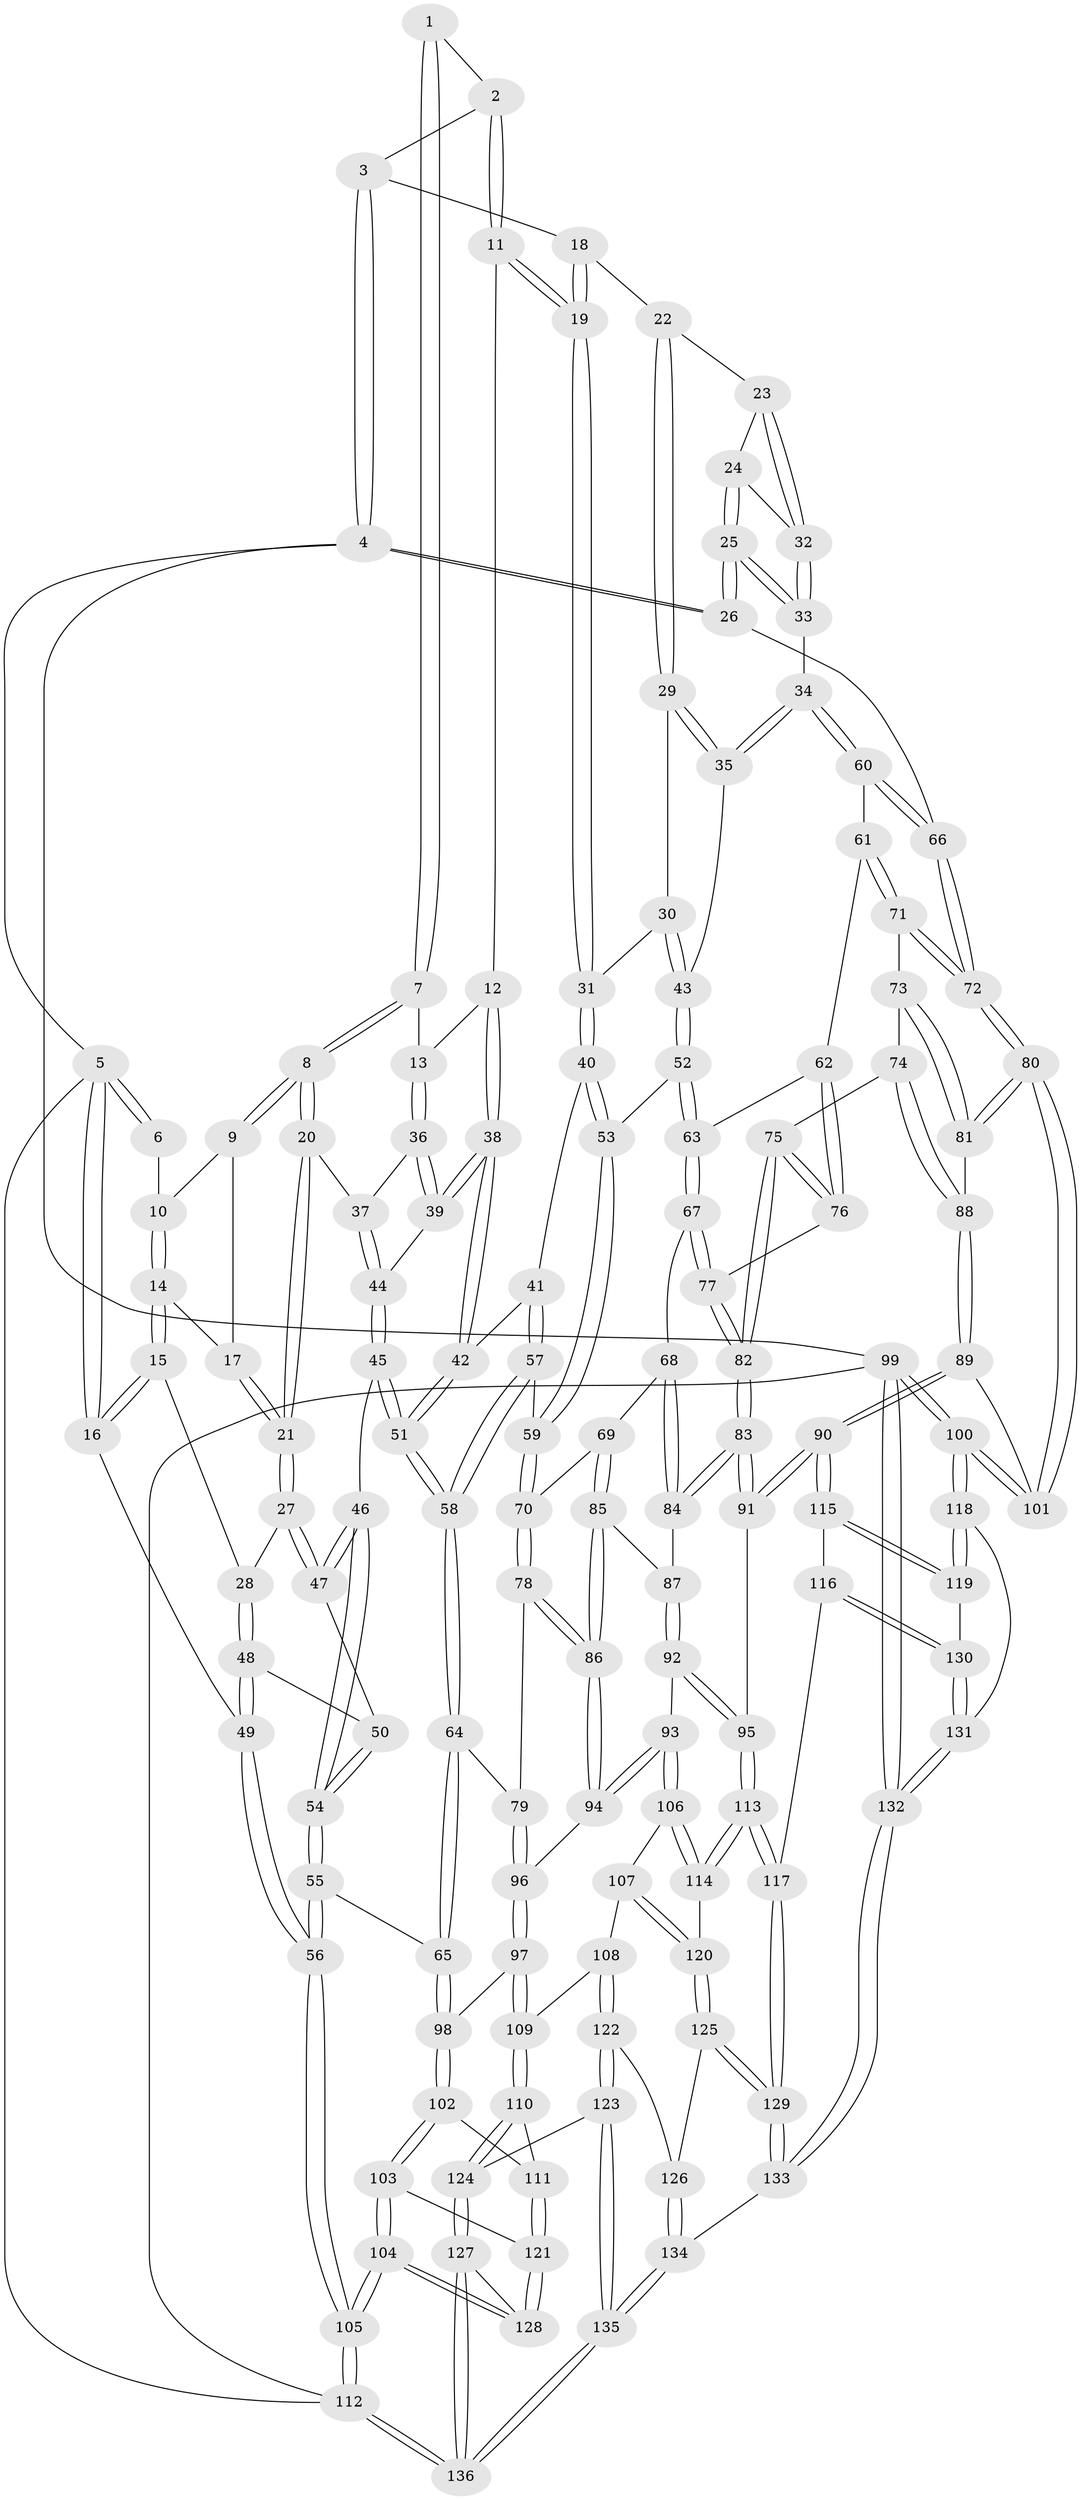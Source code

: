 // Generated by graph-tools (version 1.1) at 2025/38/03/09/25 02:38:44]
// undirected, 136 vertices, 337 edges
graph export_dot {
graph [start="1"]
  node [color=gray90,style=filled];
  1 [pos="+0.29023814944148885+0"];
  2 [pos="+0.4973378924637847+0"];
  3 [pos="+0.7460625777557226+0"];
  4 [pos="+1+0"];
  5 [pos="+0+0"];
  6 [pos="+0.13122350596633603+0"];
  7 [pos="+0.3108165279322746+0.056266024006859976"];
  8 [pos="+0.27109899415336886+0.08773436194100222"];
  9 [pos="+0.2094509922003504+0.05356841364705187"];
  10 [pos="+0.14081749821967174+0"];
  11 [pos="+0.46905939497211446+0.05664648618074426"];
  12 [pos="+0.39678211345361997+0.0845752171152323"];
  13 [pos="+0.343675654438614+0.07708677510764009"];
  14 [pos="+0.11740672994855239+0.06387492299453804"];
  15 [pos="+0.08638305620846262+0.13356759464285134"];
  16 [pos="+0+0.09995209238871053"];
  17 [pos="+0.1881537942316646+0.07728211029117084"];
  18 [pos="+0.7529500526443819+0"];
  19 [pos="+0.526471782390999+0.14336880934159757"];
  20 [pos="+0.24536066723922056+0.14996768377230774"];
  21 [pos="+0.19620694925543333+0.15999458424526583"];
  22 [pos="+0.7589815646621503+0"];
  23 [pos="+0.8699232116776604+0.009420236237166875"];
  24 [pos="+1+0.07151081804107925"];
  25 [pos="+1+0.14498545658882178"];
  26 [pos="+1+0.1464505362831894"];
  27 [pos="+0.19357553626474125+0.16140061741762668"];
  28 [pos="+0.08923956295736171+0.13630873096652052"];
  29 [pos="+0.7382744284647982+0.05655429898037055"];
  30 [pos="+0.6135410030728444+0.1445559903400713"];
  31 [pos="+0.5370170370142155+0.17855584392695106"];
  32 [pos="+0.9013764111363295+0.09914254318376628"];
  33 [pos="+0.9141617231718728+0.1815423187944519"];
  34 [pos="+0.8350362197657151+0.239238852054771"];
  35 [pos="+0.7909218150592222+0.22529592536854337"];
  36 [pos="+0.3391230650084047+0.1345454977789033"];
  37 [pos="+0.2549302142305932+0.15811952234107343"];
  38 [pos="+0.3891113586031772+0.20643393877981583"];
  39 [pos="+0.3625063056931945+0.20032577112085123"];
  40 [pos="+0.5297366432354014+0.21272683063937212"];
  41 [pos="+0.45449214580847097+0.2391008307819441"];
  42 [pos="+0.41788437096394787+0.22697545067598998"];
  43 [pos="+0.7609430072684771+0.24235377506101854"];
  44 [pos="+0.2988509823236311+0.20966726203152802"];
  45 [pos="+0.267515103424437+0.2880660647442539"];
  46 [pos="+0.24211824642644786+0.2855570771646356"];
  47 [pos="+0.19052052183561383+0.19464593484623718"];
  48 [pos="+0.09279495939778583+0.1956294200681591"];
  49 [pos="+0+0.4811878852614795"];
  50 [pos="+0.1360526936118996+0.2683351535646281"];
  51 [pos="+0.29710349854959883+0.3253630499643412"];
  52 [pos="+0.6371965272039596+0.3311471946745101"];
  53 [pos="+0.6355499165872931+0.33023648946069856"];
  54 [pos="+0.13404936606637788+0.3243488057842616"];
  55 [pos="+0.01348597573147237+0.4875218364656746"];
  56 [pos="+0+0.49052147415467023"];
  57 [pos="+0.408243526738859+0.394025660039892"];
  58 [pos="+0.32551134801701087+0.41177791755284376"];
  59 [pos="+0.43870038374192843+0.4098408696087679"];
  60 [pos="+0.852002870625417+0.2709215957557818"];
  61 [pos="+0.8584317646837869+0.3894745639165086"];
  62 [pos="+0.8066777041937246+0.41733411389931824"];
  63 [pos="+0.6424077646126165+0.3506315830295134"];
  64 [pos="+0.2684628222081935+0.4837737145085383"];
  65 [pos="+0.09867134782560931+0.5165191994893505"];
  66 [pos="+1+0.387653825134079"];
  67 [pos="+0.6338965457855843+0.4619527940956524"];
  68 [pos="+0.582577980682387+0.4965446868559546"];
  69 [pos="+0.5406878489425642+0.5112430224120786"];
  70 [pos="+0.48016265465992175+0.47829122151892645"];
  71 [pos="+0.9056080049050406+0.4244127287576209"];
  72 [pos="+1+0.39825605846899"];
  73 [pos="+0.8889728487851037+0.5113675728430425"];
  74 [pos="+0.867723170381585+0.5542267211605355"];
  75 [pos="+0.8277019886055207+0.550691800184276"];
  76 [pos="+0.7930270702737661+0.4578152428615261"];
  77 [pos="+0.677420120981112+0.4997502488108138"];
  78 [pos="+0.38769823658971336+0.5673529474998203"];
  79 [pos="+0.34851885004080685+0.5647135079035415"];
  80 [pos="+1+0.5025609195348453"];
  81 [pos="+1+0.5047975883749782"];
  82 [pos="+0.7293729325573837+0.597850873571909"];
  83 [pos="+0.7104854608508979+0.6671698086132678"];
  84 [pos="+0.6119806608956958+0.5996037043919751"];
  85 [pos="+0.5194200947681333+0.5771030654833952"];
  86 [pos="+0.47300184191823935+0.6214014766219226"];
  87 [pos="+0.5656746144112378+0.6123697524832992"];
  88 [pos="+0.8733045683039307+0.5607425154308713"];
  89 [pos="+0.9189512051529828+0.6545212640477039"];
  90 [pos="+0.8642518379740436+0.7644999438328666"];
  91 [pos="+0.7103041502324414+0.6760983787458131"];
  92 [pos="+0.590748788262136+0.7051415858998631"];
  93 [pos="+0.5045788202523831+0.7202047558149363"];
  94 [pos="+0.4737420417225229+0.6448959757141489"];
  95 [pos="+0.6591212581691691+0.7148225825402522"];
  96 [pos="+0.33207472646941283+0.6911461812788446"];
  97 [pos="+0.32710491017183213+0.7017850935500682"];
  98 [pos="+0.16515109201318295+0.6367116152295673"];
  99 [pos="+1+1"];
  100 [pos="+1+1"];
  101 [pos="+1+0.5736383759430809"];
  102 [pos="+0.16902457674183535+0.7728380368629708"];
  103 [pos="+0.13259915074957995+0.8167834585712995"];
  104 [pos="+0+0.8690696434383673"];
  105 [pos="+0+0.873544839264663"];
  106 [pos="+0.49374529092489067+0.7382310891389774"];
  107 [pos="+0.4822669471547396+0.7481506637050827"];
  108 [pos="+0.4238108336454843+0.7750739143176906"];
  109 [pos="+0.33458474245875613+0.7427246684531166"];
  110 [pos="+0.29843171464778057+0.7827417982728615"];
  111 [pos="+0.2724974211053452+0.7835532111230084"];
  112 [pos="+0+1"];
  113 [pos="+0.6461610182319025+0.8317129010491908"];
  114 [pos="+0.5655888795721244+0.819265763128058"];
  115 [pos="+0.8648514519139637+0.7662759752083487"];
  116 [pos="+0.7644272565095142+0.8855797268584942"];
  117 [pos="+0.6499638364003474+0.8436321423659111"];
  118 [pos="+1+0.9277023508123949"];
  119 [pos="+0.9905574935624109+0.8572859768810266"];
  120 [pos="+0.5174814933110324+0.864635543641864"];
  121 [pos="+0.19524287447221125+0.9040502709180653"];
  122 [pos="+0.42352669406086113+0.9084050525280404"];
  123 [pos="+0.40569951060812137+0.9206220137885157"];
  124 [pos="+0.3046341452446118+0.8515335520958787"];
  125 [pos="+0.5060845056028639+0.9106964898365483"];
  126 [pos="+0.4512380983196649+0.9107653862146974"];
  127 [pos="+0.21649401567183982+0.9413533665983127"];
  128 [pos="+0.2096627485785527+0.9305045206772056"];
  129 [pos="+0.5832230036705197+0.9564264257660348"];
  130 [pos="+0.7726410944299141+0.9538281683417044"];
  131 [pos="+0.7727186870193583+0.9686651133739733"];
  132 [pos="+0.6904983035691+1"];
  133 [pos="+0.6576346807082291+1"];
  134 [pos="+0.5519054306801979+1"];
  135 [pos="+0.24872915319508002+1"];
  136 [pos="+0.23517659498272905+1"];
  1 -- 2;
  1 -- 7;
  1 -- 7;
  2 -- 3;
  2 -- 11;
  2 -- 11;
  3 -- 4;
  3 -- 4;
  3 -- 18;
  4 -- 5;
  4 -- 26;
  4 -- 26;
  4 -- 99;
  5 -- 6;
  5 -- 6;
  5 -- 16;
  5 -- 16;
  5 -- 112;
  6 -- 10;
  7 -- 8;
  7 -- 8;
  7 -- 13;
  8 -- 9;
  8 -- 9;
  8 -- 20;
  8 -- 20;
  9 -- 10;
  9 -- 17;
  10 -- 14;
  10 -- 14;
  11 -- 12;
  11 -- 19;
  11 -- 19;
  12 -- 13;
  12 -- 38;
  12 -- 38;
  13 -- 36;
  13 -- 36;
  14 -- 15;
  14 -- 15;
  14 -- 17;
  15 -- 16;
  15 -- 16;
  15 -- 28;
  16 -- 49;
  17 -- 21;
  17 -- 21;
  18 -- 19;
  18 -- 19;
  18 -- 22;
  19 -- 31;
  19 -- 31;
  20 -- 21;
  20 -- 21;
  20 -- 37;
  21 -- 27;
  21 -- 27;
  22 -- 23;
  22 -- 29;
  22 -- 29;
  23 -- 24;
  23 -- 32;
  23 -- 32;
  24 -- 25;
  24 -- 25;
  24 -- 32;
  25 -- 26;
  25 -- 26;
  25 -- 33;
  25 -- 33;
  26 -- 66;
  27 -- 28;
  27 -- 47;
  27 -- 47;
  28 -- 48;
  28 -- 48;
  29 -- 30;
  29 -- 35;
  29 -- 35;
  30 -- 31;
  30 -- 43;
  30 -- 43;
  31 -- 40;
  31 -- 40;
  32 -- 33;
  32 -- 33;
  33 -- 34;
  34 -- 35;
  34 -- 35;
  34 -- 60;
  34 -- 60;
  35 -- 43;
  36 -- 37;
  36 -- 39;
  36 -- 39;
  37 -- 44;
  37 -- 44;
  38 -- 39;
  38 -- 39;
  38 -- 42;
  38 -- 42;
  39 -- 44;
  40 -- 41;
  40 -- 53;
  40 -- 53;
  41 -- 42;
  41 -- 57;
  41 -- 57;
  42 -- 51;
  42 -- 51;
  43 -- 52;
  43 -- 52;
  44 -- 45;
  44 -- 45;
  45 -- 46;
  45 -- 51;
  45 -- 51;
  46 -- 47;
  46 -- 47;
  46 -- 54;
  46 -- 54;
  47 -- 50;
  48 -- 49;
  48 -- 49;
  48 -- 50;
  49 -- 56;
  49 -- 56;
  50 -- 54;
  50 -- 54;
  51 -- 58;
  51 -- 58;
  52 -- 53;
  52 -- 63;
  52 -- 63;
  53 -- 59;
  53 -- 59;
  54 -- 55;
  54 -- 55;
  55 -- 56;
  55 -- 56;
  55 -- 65;
  56 -- 105;
  56 -- 105;
  57 -- 58;
  57 -- 58;
  57 -- 59;
  58 -- 64;
  58 -- 64;
  59 -- 70;
  59 -- 70;
  60 -- 61;
  60 -- 66;
  60 -- 66;
  61 -- 62;
  61 -- 71;
  61 -- 71;
  62 -- 63;
  62 -- 76;
  62 -- 76;
  63 -- 67;
  63 -- 67;
  64 -- 65;
  64 -- 65;
  64 -- 79;
  65 -- 98;
  65 -- 98;
  66 -- 72;
  66 -- 72;
  67 -- 68;
  67 -- 77;
  67 -- 77;
  68 -- 69;
  68 -- 84;
  68 -- 84;
  69 -- 70;
  69 -- 85;
  69 -- 85;
  70 -- 78;
  70 -- 78;
  71 -- 72;
  71 -- 72;
  71 -- 73;
  72 -- 80;
  72 -- 80;
  73 -- 74;
  73 -- 81;
  73 -- 81;
  74 -- 75;
  74 -- 88;
  74 -- 88;
  75 -- 76;
  75 -- 76;
  75 -- 82;
  75 -- 82;
  76 -- 77;
  77 -- 82;
  77 -- 82;
  78 -- 79;
  78 -- 86;
  78 -- 86;
  79 -- 96;
  79 -- 96;
  80 -- 81;
  80 -- 81;
  80 -- 101;
  80 -- 101;
  81 -- 88;
  82 -- 83;
  82 -- 83;
  83 -- 84;
  83 -- 84;
  83 -- 91;
  83 -- 91;
  84 -- 87;
  85 -- 86;
  85 -- 86;
  85 -- 87;
  86 -- 94;
  86 -- 94;
  87 -- 92;
  87 -- 92;
  88 -- 89;
  88 -- 89;
  89 -- 90;
  89 -- 90;
  89 -- 101;
  90 -- 91;
  90 -- 91;
  90 -- 115;
  90 -- 115;
  91 -- 95;
  92 -- 93;
  92 -- 95;
  92 -- 95;
  93 -- 94;
  93 -- 94;
  93 -- 106;
  93 -- 106;
  94 -- 96;
  95 -- 113;
  95 -- 113;
  96 -- 97;
  96 -- 97;
  97 -- 98;
  97 -- 109;
  97 -- 109;
  98 -- 102;
  98 -- 102;
  99 -- 100;
  99 -- 100;
  99 -- 132;
  99 -- 132;
  99 -- 112;
  100 -- 101;
  100 -- 101;
  100 -- 118;
  100 -- 118;
  102 -- 103;
  102 -- 103;
  102 -- 111;
  103 -- 104;
  103 -- 104;
  103 -- 121;
  104 -- 105;
  104 -- 105;
  104 -- 128;
  104 -- 128;
  105 -- 112;
  105 -- 112;
  106 -- 107;
  106 -- 114;
  106 -- 114;
  107 -- 108;
  107 -- 120;
  107 -- 120;
  108 -- 109;
  108 -- 122;
  108 -- 122;
  109 -- 110;
  109 -- 110;
  110 -- 111;
  110 -- 124;
  110 -- 124;
  111 -- 121;
  111 -- 121;
  112 -- 136;
  112 -- 136;
  113 -- 114;
  113 -- 114;
  113 -- 117;
  113 -- 117;
  114 -- 120;
  115 -- 116;
  115 -- 119;
  115 -- 119;
  116 -- 117;
  116 -- 130;
  116 -- 130;
  117 -- 129;
  117 -- 129;
  118 -- 119;
  118 -- 119;
  118 -- 131;
  119 -- 130;
  120 -- 125;
  120 -- 125;
  121 -- 128;
  121 -- 128;
  122 -- 123;
  122 -- 123;
  122 -- 126;
  123 -- 124;
  123 -- 135;
  123 -- 135;
  124 -- 127;
  124 -- 127;
  125 -- 126;
  125 -- 129;
  125 -- 129;
  126 -- 134;
  126 -- 134;
  127 -- 128;
  127 -- 136;
  127 -- 136;
  129 -- 133;
  129 -- 133;
  130 -- 131;
  130 -- 131;
  131 -- 132;
  131 -- 132;
  132 -- 133;
  132 -- 133;
  133 -- 134;
  134 -- 135;
  134 -- 135;
  135 -- 136;
  135 -- 136;
}
